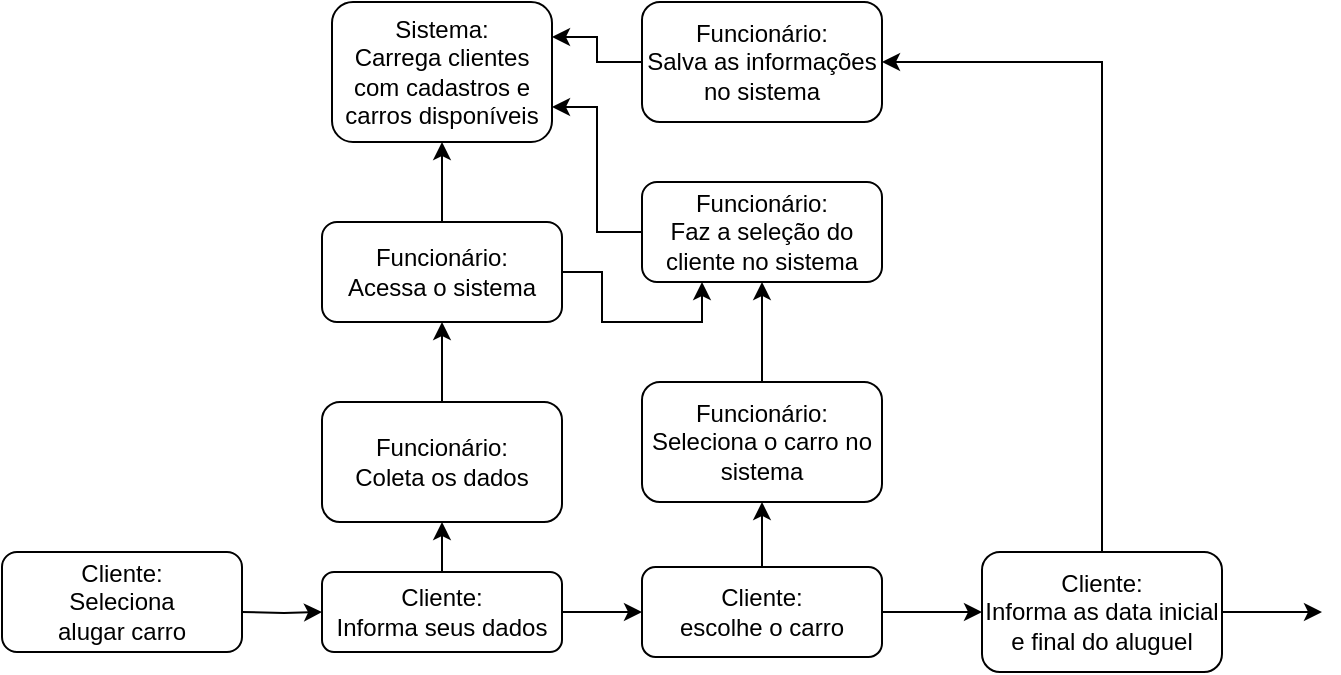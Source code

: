 <mxfile version="15.7.0" type="github">
  <diagram id="C5RBs43oDa-KdzZeNtuy" name="Page-1">
    <mxGraphModel dx="862" dy="490" grid="1" gridSize="10" guides="1" tooltips="1" connect="1" arrows="1" fold="1" page="1" pageScale="1" pageWidth="827" pageHeight="1169" math="0" shadow="0">
      <root>
        <mxCell id="WIyWlLk6GJQsqaUBKTNV-0" />
        <mxCell id="WIyWlLk6GJQsqaUBKTNV-1" parent="WIyWlLk6GJQsqaUBKTNV-0" />
        <mxCell id="dbOWKVDWqf0qLr3KI36h-32" style="edgeStyle=orthogonalEdgeStyle;rounded=0;orthogonalLoop=1;jettySize=auto;html=1;exitX=1;exitY=0.5;exitDx=0;exitDy=0;" edge="1" parent="WIyWlLk6GJQsqaUBKTNV-1" target="dbOWKVDWqf0qLr3KI36h-1">
          <mxGeometry relative="1" as="geometry">
            <mxPoint x="120" y="305" as="sourcePoint" />
          </mxGeometry>
        </mxCell>
        <mxCell id="WIyWlLk6GJQsqaUBKTNV-3" value="Cliente:&lt;br&gt;Seleciona&lt;br&gt;alugar carro" style="rounded=1;whiteSpace=wrap;html=1;fontSize=12;glass=0;strokeWidth=1;shadow=0;" parent="WIyWlLk6GJQsqaUBKTNV-1" vertex="1">
          <mxGeometry y="275" width="120" height="50" as="geometry" />
        </mxCell>
        <mxCell id="dbOWKVDWqf0qLr3KI36h-0" value="Sistema:&lt;br&gt;Carrega clientes com cadastros e carros disponíveis" style="rounded=1;whiteSpace=wrap;html=1;" vertex="1" parent="WIyWlLk6GJQsqaUBKTNV-1">
          <mxGeometry x="165" width="110" height="70" as="geometry" />
        </mxCell>
        <mxCell id="dbOWKVDWqf0qLr3KI36h-34" style="edgeStyle=orthogonalEdgeStyle;rounded=0;orthogonalLoop=1;jettySize=auto;html=1;exitX=0.5;exitY=0;exitDx=0;exitDy=0;" edge="1" parent="WIyWlLk6GJQsqaUBKTNV-1" source="dbOWKVDWqf0qLr3KI36h-1" target="dbOWKVDWqf0qLr3KI36h-7">
          <mxGeometry relative="1" as="geometry" />
        </mxCell>
        <mxCell id="dbOWKVDWqf0qLr3KI36h-41" style="edgeStyle=orthogonalEdgeStyle;rounded=0;orthogonalLoop=1;jettySize=auto;html=1;exitX=1;exitY=0.5;exitDx=0;exitDy=0;entryX=0;entryY=0.5;entryDx=0;entryDy=0;" edge="1" parent="WIyWlLk6GJQsqaUBKTNV-1" source="dbOWKVDWqf0qLr3KI36h-1" target="dbOWKVDWqf0qLr3KI36h-3">
          <mxGeometry relative="1" as="geometry" />
        </mxCell>
        <mxCell id="dbOWKVDWqf0qLr3KI36h-1" value="Cliente:&lt;br&gt;Informa seus dados" style="rounded=1;whiteSpace=wrap;html=1;" vertex="1" parent="WIyWlLk6GJQsqaUBKTNV-1">
          <mxGeometry x="160" y="285" width="120" height="40" as="geometry" />
        </mxCell>
        <mxCell id="dbOWKVDWqf0qLr3KI36h-40" style="edgeStyle=orthogonalEdgeStyle;rounded=0;orthogonalLoop=1;jettySize=auto;html=1;exitX=0;exitY=0.5;exitDx=0;exitDy=0;entryX=1;entryY=0.75;entryDx=0;entryDy=0;" edge="1" parent="WIyWlLk6GJQsqaUBKTNV-1" source="dbOWKVDWqf0qLr3KI36h-2" target="dbOWKVDWqf0qLr3KI36h-0">
          <mxGeometry relative="1" as="geometry" />
        </mxCell>
        <mxCell id="dbOWKVDWqf0qLr3KI36h-2" value="Funcionário:&lt;br&gt;Faz a seleção do cliente no sistema" style="rounded=1;whiteSpace=wrap;html=1;" vertex="1" parent="WIyWlLk6GJQsqaUBKTNV-1">
          <mxGeometry x="320" y="90" width="120" height="50" as="geometry" />
        </mxCell>
        <mxCell id="dbOWKVDWqf0qLr3KI36h-43" style="edgeStyle=orthogonalEdgeStyle;rounded=0;orthogonalLoop=1;jettySize=auto;html=1;exitX=0.5;exitY=0;exitDx=0;exitDy=0;entryX=0.5;entryY=1;entryDx=0;entryDy=0;" edge="1" parent="WIyWlLk6GJQsqaUBKTNV-1" source="dbOWKVDWqf0qLr3KI36h-3" target="dbOWKVDWqf0qLr3KI36h-42">
          <mxGeometry relative="1" as="geometry" />
        </mxCell>
        <mxCell id="dbOWKVDWqf0qLr3KI36h-51" style="edgeStyle=orthogonalEdgeStyle;rounded=0;orthogonalLoop=1;jettySize=auto;html=1;exitX=1;exitY=0.5;exitDx=0;exitDy=0;entryX=0;entryY=0.5;entryDx=0;entryDy=0;" edge="1" parent="WIyWlLk6GJQsqaUBKTNV-1" source="dbOWKVDWqf0qLr3KI36h-3" target="dbOWKVDWqf0qLr3KI36h-5">
          <mxGeometry relative="1" as="geometry" />
        </mxCell>
        <mxCell id="dbOWKVDWqf0qLr3KI36h-3" value="Cliente:&lt;br&gt;escolhe o carro" style="rounded=1;whiteSpace=wrap;html=1;" vertex="1" parent="WIyWlLk6GJQsqaUBKTNV-1">
          <mxGeometry x="320" y="282.5" width="120" height="45" as="geometry" />
        </mxCell>
        <mxCell id="dbOWKVDWqf0qLr3KI36h-57" style="edgeStyle=orthogonalEdgeStyle;rounded=0;orthogonalLoop=1;jettySize=auto;html=1;exitX=0.5;exitY=0;exitDx=0;exitDy=0;entryX=1;entryY=0.5;entryDx=0;entryDy=0;" edge="1" parent="WIyWlLk6GJQsqaUBKTNV-1" source="dbOWKVDWqf0qLr3KI36h-5" target="dbOWKVDWqf0qLr3KI36h-6">
          <mxGeometry relative="1" as="geometry" />
        </mxCell>
        <mxCell id="dbOWKVDWqf0qLr3KI36h-59" style="edgeStyle=orthogonalEdgeStyle;rounded=0;orthogonalLoop=1;jettySize=auto;html=1;exitX=1;exitY=0.5;exitDx=0;exitDy=0;" edge="1" parent="WIyWlLk6GJQsqaUBKTNV-1" source="dbOWKVDWqf0qLr3KI36h-5">
          <mxGeometry relative="1" as="geometry">
            <mxPoint x="660" y="305" as="targetPoint" />
          </mxGeometry>
        </mxCell>
        <mxCell id="dbOWKVDWqf0qLr3KI36h-5" value="Cliente:&lt;br&gt;Informa as data inicial e final do aluguel" style="rounded=1;whiteSpace=wrap;html=1;" vertex="1" parent="WIyWlLk6GJQsqaUBKTNV-1">
          <mxGeometry x="490" y="275" width="120" height="60" as="geometry" />
        </mxCell>
        <mxCell id="dbOWKVDWqf0qLr3KI36h-56" style="edgeStyle=orthogonalEdgeStyle;rounded=0;orthogonalLoop=1;jettySize=auto;html=1;exitX=0;exitY=0.5;exitDx=0;exitDy=0;entryX=1;entryY=0.25;entryDx=0;entryDy=0;" edge="1" parent="WIyWlLk6GJQsqaUBKTNV-1" source="dbOWKVDWqf0qLr3KI36h-6" target="dbOWKVDWqf0qLr3KI36h-0">
          <mxGeometry relative="1" as="geometry" />
        </mxCell>
        <mxCell id="dbOWKVDWqf0qLr3KI36h-6" value="Funcionário:&lt;br&gt;Salva as informações no sistema" style="rounded=1;whiteSpace=wrap;html=1;" vertex="1" parent="WIyWlLk6GJQsqaUBKTNV-1">
          <mxGeometry x="320" width="120" height="60" as="geometry" />
        </mxCell>
        <mxCell id="dbOWKVDWqf0qLr3KI36h-35" style="edgeStyle=orthogonalEdgeStyle;rounded=0;orthogonalLoop=1;jettySize=auto;html=1;exitX=0.5;exitY=0;exitDx=0;exitDy=0;entryX=0.5;entryY=1;entryDx=0;entryDy=0;" edge="1" parent="WIyWlLk6GJQsqaUBKTNV-1" source="dbOWKVDWqf0qLr3KI36h-7" target="dbOWKVDWqf0qLr3KI36h-17">
          <mxGeometry relative="1" as="geometry" />
        </mxCell>
        <mxCell id="dbOWKVDWqf0qLr3KI36h-7" value="Funcionário:&lt;br&gt;Coleta os dados" style="rounded=1;whiteSpace=wrap;html=1;" vertex="1" parent="WIyWlLk6GJQsqaUBKTNV-1">
          <mxGeometry x="160" y="200" width="120" height="60" as="geometry" />
        </mxCell>
        <mxCell id="dbOWKVDWqf0qLr3KI36h-39" style="edgeStyle=orthogonalEdgeStyle;rounded=0;orthogonalLoop=1;jettySize=auto;html=1;exitX=1;exitY=0.5;exitDx=0;exitDy=0;entryX=0.25;entryY=1;entryDx=0;entryDy=0;" edge="1" parent="WIyWlLk6GJQsqaUBKTNV-1" source="dbOWKVDWqf0qLr3KI36h-17" target="dbOWKVDWqf0qLr3KI36h-2">
          <mxGeometry relative="1" as="geometry" />
        </mxCell>
        <mxCell id="dbOWKVDWqf0qLr3KI36h-50" style="edgeStyle=orthogonalEdgeStyle;rounded=0;orthogonalLoop=1;jettySize=auto;html=1;exitX=0.5;exitY=0;exitDx=0;exitDy=0;entryX=0.5;entryY=1;entryDx=0;entryDy=0;" edge="1" parent="WIyWlLk6GJQsqaUBKTNV-1" source="dbOWKVDWqf0qLr3KI36h-17" target="dbOWKVDWqf0qLr3KI36h-0">
          <mxGeometry relative="1" as="geometry" />
        </mxCell>
        <mxCell id="dbOWKVDWqf0qLr3KI36h-17" value="Funcionário:&lt;br&gt;Acessa o sistema" style="rounded=1;whiteSpace=wrap;html=1;" vertex="1" parent="WIyWlLk6GJQsqaUBKTNV-1">
          <mxGeometry x="160" y="110" width="120" height="50" as="geometry" />
        </mxCell>
        <mxCell id="dbOWKVDWqf0qLr3KI36h-48" style="edgeStyle=orthogonalEdgeStyle;rounded=0;orthogonalLoop=1;jettySize=auto;html=1;exitX=0.5;exitY=0;exitDx=0;exitDy=0;entryX=0.5;entryY=1;entryDx=0;entryDy=0;" edge="1" parent="WIyWlLk6GJQsqaUBKTNV-1" source="dbOWKVDWqf0qLr3KI36h-42" target="dbOWKVDWqf0qLr3KI36h-2">
          <mxGeometry relative="1" as="geometry" />
        </mxCell>
        <mxCell id="dbOWKVDWqf0qLr3KI36h-42" value="&lt;span&gt;Funcionário:&lt;br&gt;&lt;/span&gt;Seleciona o carro no sistema" style="rounded=1;whiteSpace=wrap;html=1;" vertex="1" parent="WIyWlLk6GJQsqaUBKTNV-1">
          <mxGeometry x="320" y="190" width="120" height="60" as="geometry" />
        </mxCell>
      </root>
    </mxGraphModel>
  </diagram>
</mxfile>
